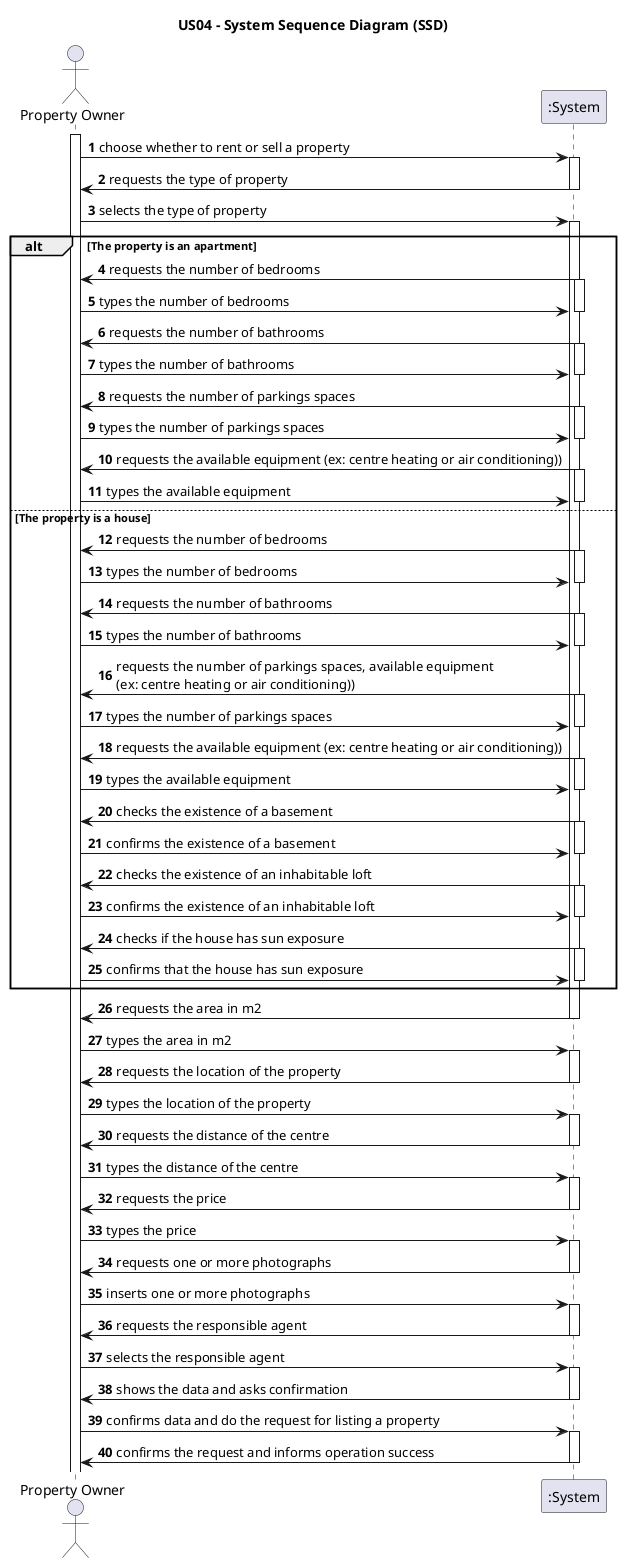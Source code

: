@startuml
title US04 - System Sequence Diagram (SSD)

autonumber

actor "Property Owner" as Owner
participant ":System" as System

activate Owner

    Owner -> System : choose whether to rent or sell a property
    activate System

        System -> Owner : requests the type of property
    deactivate System
        Owner -> System: selects the type of property
    activate System
        alt The property is an apartment
            System -> Owner: requests the number of bedrooms
            activate System
                Owner-> System: types the number of bedrooms
            deactivate System
                System -> Owner: requests the number of bathrooms
            activate System
                Owner-> System: types the number of bathrooms
            deactivate System
            System -> Owner: requests the number of parkings spaces
            activate System
                Owner-> System: types the number of parkings spaces
            deactivate System
                System -> Owner: requests the available equipment (ex: centre heating or air conditioning))
            activate System
                Owner-> System: types the available equipment
            deactivate System
        else The property is a house
                System -> Owner: requests the number of bedrooms
            activate System
                Owner-> System: types the number of bedrooms
            deactivate System
                System -> Owner: requests the number of bathrooms
            activate System
                Owner-> System: types the number of bathrooms
            deactivate System
                System -> Owner: requests the number of parkings spaces, available equipment \n(ex: centre heating or air conditioning))
            activate System
                Owner-> System: types the number of parkings spaces
            deactivate System
                System -> Owner: requests the available equipment (ex: centre heating or air conditioning))
            activate System
                Owner-> System: types the available equipment
            deactivate System
                System -> Owner: checks the existence of a basement
            activate System
                Owner-> System: confirms the existence of a basement
            deactivate System
                System -> Owner: checks the existence of an inhabitable loft
            activate System
                Owner-> System: confirms the existence of an inhabitable loft
            deactivate System
                System -> Owner: checks if the house has sun exposure
            activate System
                Owner-> System: confirms that the house has sun exposure
            deactivate System

        end
        System-> Owner:requests the area in m2
    deactivate System
        Owner->System: types the area in m2
    activate System
        System-> Owner: requests the location of the property
    deactivate System
        Owner-> System: types the location of the property
    activate System
        System-> Owner: requests the distance of the centre
    deactivate System
        Owner-> System: types the distance of the centre
    activate System
        System-> Owner: requests the price
    deactivate System
        Owner -> System: types the price
    activate System
        System-> Owner: requests one or more photographs
    deactivate System
        Owner-> System: inserts one or more photographs
    activate System
        System-> Owner: requests the responsible agent
    deactivate System
        Owner -> System: selects the responsible agent
    activate System
        System-> Owner: shows the data and asks confirmation
    deactivate System
        Owner->System: confirms data and do the request for listing a property
    activate System
        System -> Owner: confirms the request and informs operation success
    deactivate System



@enduml
